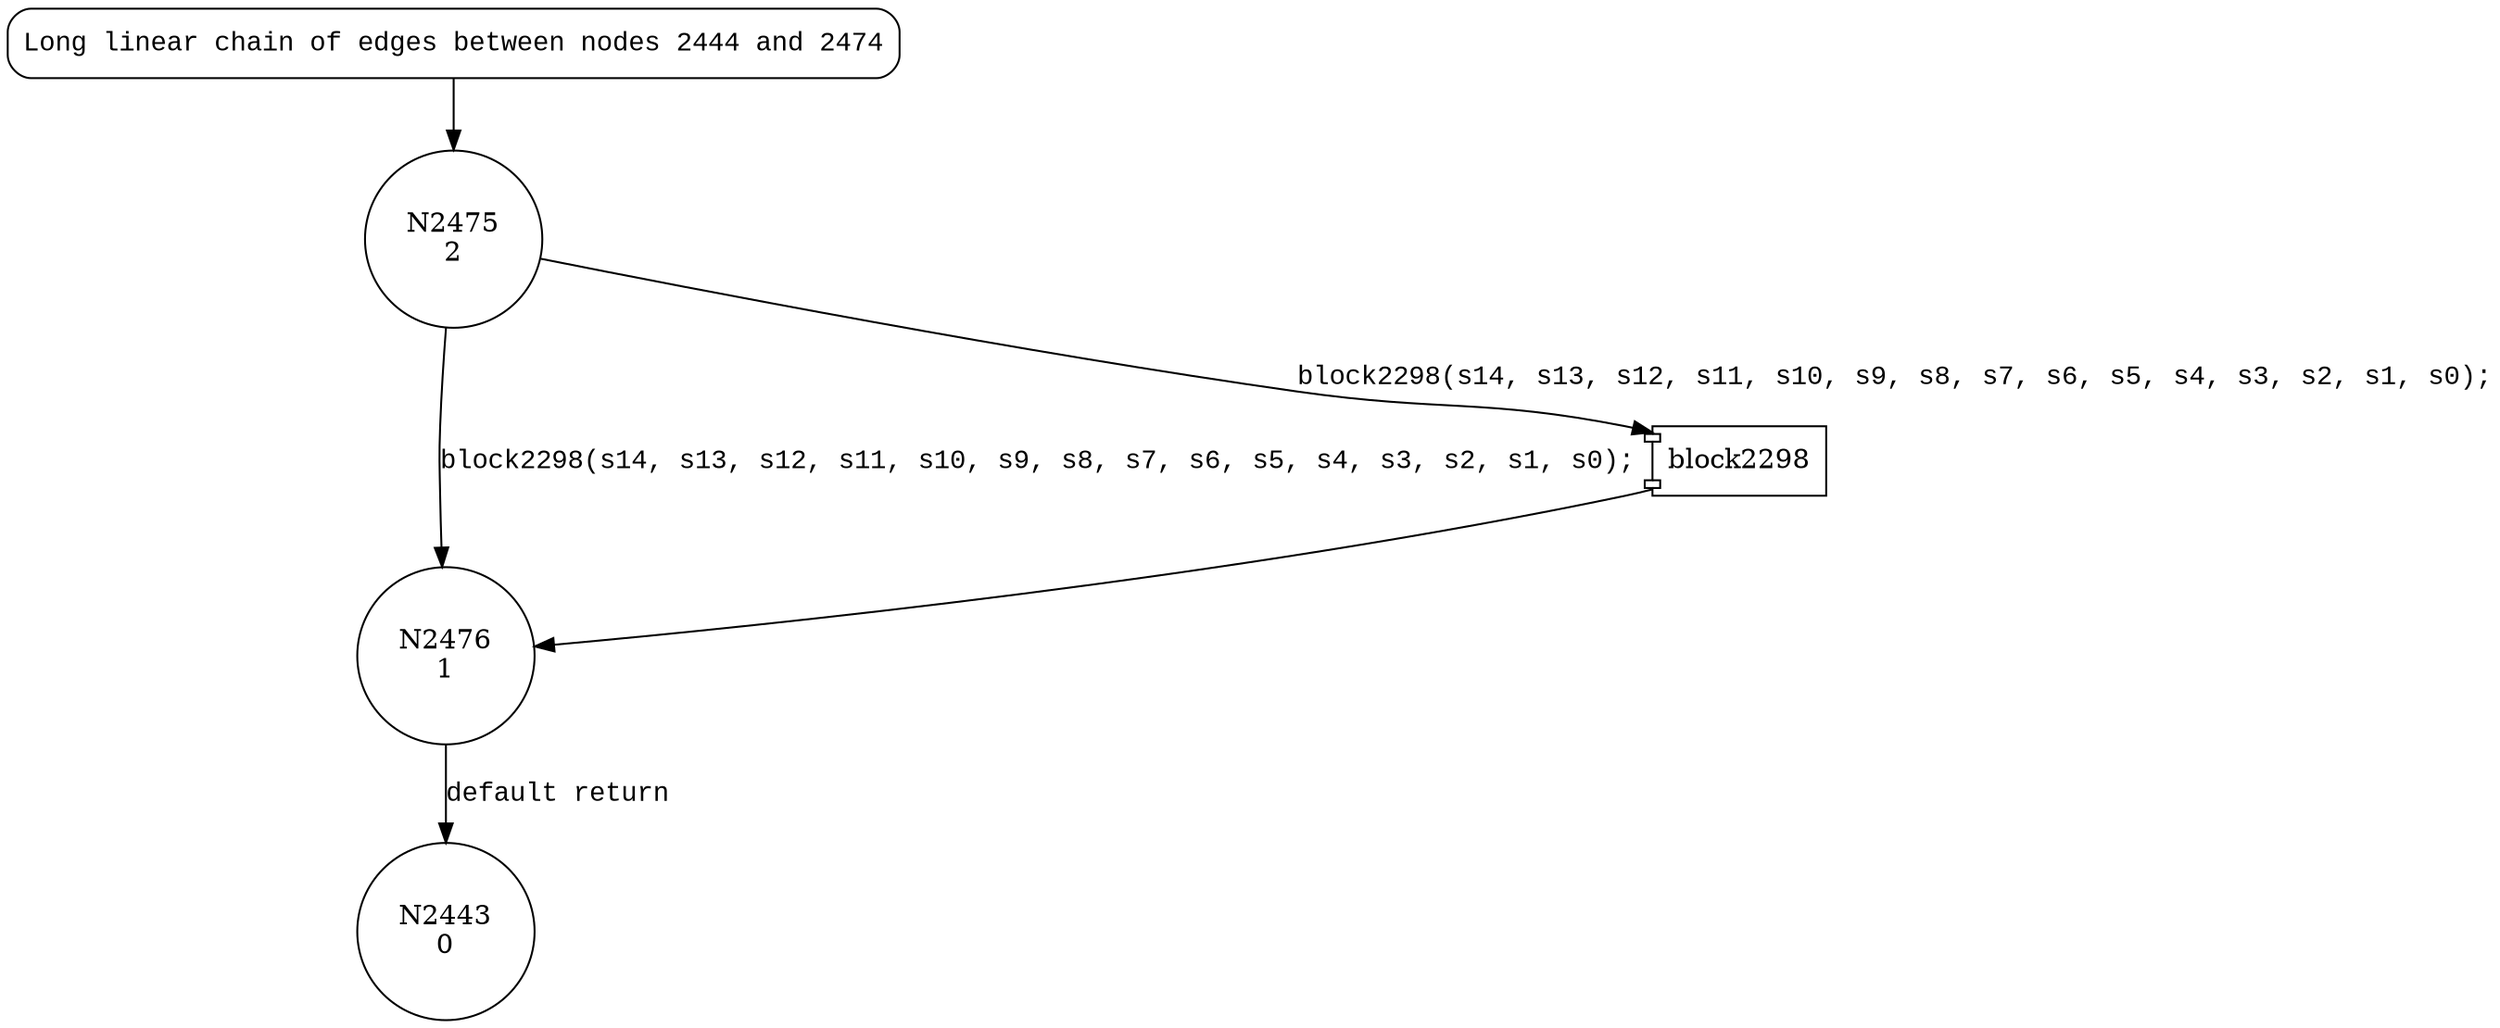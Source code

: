 digraph block2309 {
2475 [shape="circle" label="N2475\n2"]
2476 [shape="circle" label="N2476\n1"]
2443 [shape="circle" label="N2443\n0"]
2444 [style="filled,bold" penwidth="1" fillcolor="white" fontname="Courier New" shape="Mrecord" label="Long linear chain of edges between nodes 2444 and 2474"]
2444 -> 2475[label=""]
100356 [shape="component" label="block2298"]
2475 -> 100356 [label="block2298(s14, s13, s12, s11, s10, s9, s8, s7, s6, s5, s4, s3, s2, s1, s0);" fontname="Courier New"]
100356 -> 2476 [label="" fontname="Courier New"]
2475 -> 2476 [label="block2298(s14, s13, s12, s11, s10, s9, s8, s7, s6, s5, s4, s3, s2, s1, s0);" fontname="Courier New"]
2476 -> 2443 [label="default return" fontname="Courier New"]
}